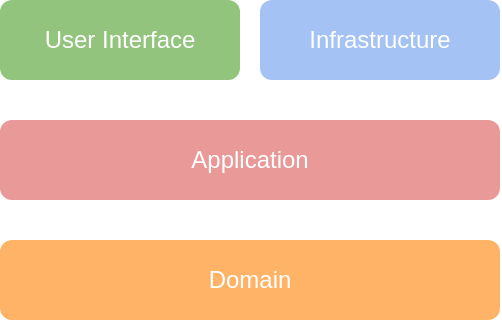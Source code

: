 <mxfile>
    <diagram id="9GOSIzSt5ZUlFtkNZdQf" name="Page-1">
        <mxGraphModel dx="1693" dy="820" grid="1" gridSize="10" guides="1" tooltips="1" connect="1" arrows="1" fold="1" page="1" pageScale="1" pageWidth="850" pageHeight="1100" math="0" shadow="0">
            <root>
                <mxCell id="0"/>
                <mxCell id="1" parent="0"/>
                <mxCell id="2" value="&lt;font color=&quot;#ffffff&quot;&gt;User Interface&lt;/font&gt;" style="rounded=1;whiteSpace=wrap;html=1;fillColor=#93c47dff;strokeColor=none;glass=0;shadow=0;" parent="1" vertex="1">
                    <mxGeometry x="40" y="40" width="120" height="40" as="geometry"/>
                </mxCell>
                <mxCell id="3" value="&lt;font color=&quot;#ffffff&quot;&gt;Application&lt;br&gt;&lt;/font&gt;" style="rounded=1;whiteSpace=wrap;html=1;fillColor=#ea9999ff;strokeColor=none;glass=0;shadow=0;" parent="1" vertex="1">
                    <mxGeometry x="40" y="100" width="250" height="40" as="geometry"/>
                </mxCell>
                <mxCell id="4" value="&lt;font color=&quot;#ffffff&quot;&gt;Domain&lt;/font&gt;" style="rounded=1;whiteSpace=wrap;html=1;fillColor=#FFB366;strokeColor=none;glass=0;shadow=0;" parent="1" vertex="1">
                    <mxGeometry x="40" y="160" width="250" height="40" as="geometry"/>
                </mxCell>
                <mxCell id="5" value="&lt;font color=&quot;#ffffff&quot;&gt;Infrastructure&lt;/font&gt;" style="rounded=1;whiteSpace=wrap;html=1;fillColor=#a4c2f4ff;strokeColor=none;" parent="1" vertex="1">
                    <mxGeometry x="170" y="40" width="120" height="40" as="geometry"/>
                </mxCell>
            </root>
        </mxGraphModel>
    </diagram>
</mxfile>
